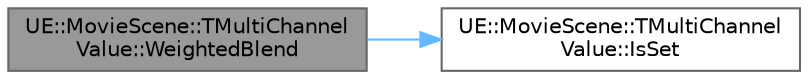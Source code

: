 digraph "UE::MovieScene::TMultiChannelValue::WeightedBlend"
{
 // INTERACTIVE_SVG=YES
 // LATEX_PDF_SIZE
  bgcolor="transparent";
  edge [fontname=Helvetica,fontsize=10,labelfontname=Helvetica,labelfontsize=10];
  node [fontname=Helvetica,fontsize=10,shape=box,height=0.2,width=0.4];
  rankdir="LR";
  Node1 [id="Node000001",label="UE::MovieScene::TMultiChannel\lValue::WeightedBlend",height=0.2,width=0.4,color="gray40", fillcolor="grey60", style="filled", fontcolor="black",tooltip="Do weighted blend with current value, this is an override."];
  Node1 -> Node2 [id="edge1_Node000001_Node000002",color="steelblue1",style="solid",tooltip=" "];
  Node2 [id="Node000002",label="UE::MovieScene::TMultiChannel\lValue::IsSet",height=0.2,width=0.4,color="grey40", fillcolor="white", style="filled",URL="$d3/d8e/structUE_1_1MovieScene_1_1TMultiChannelValue.html#a915972fddf75a8b3029cb0ab7b7dc4b2",tooltip="Check whether the specified channel index is enabled."];
}
